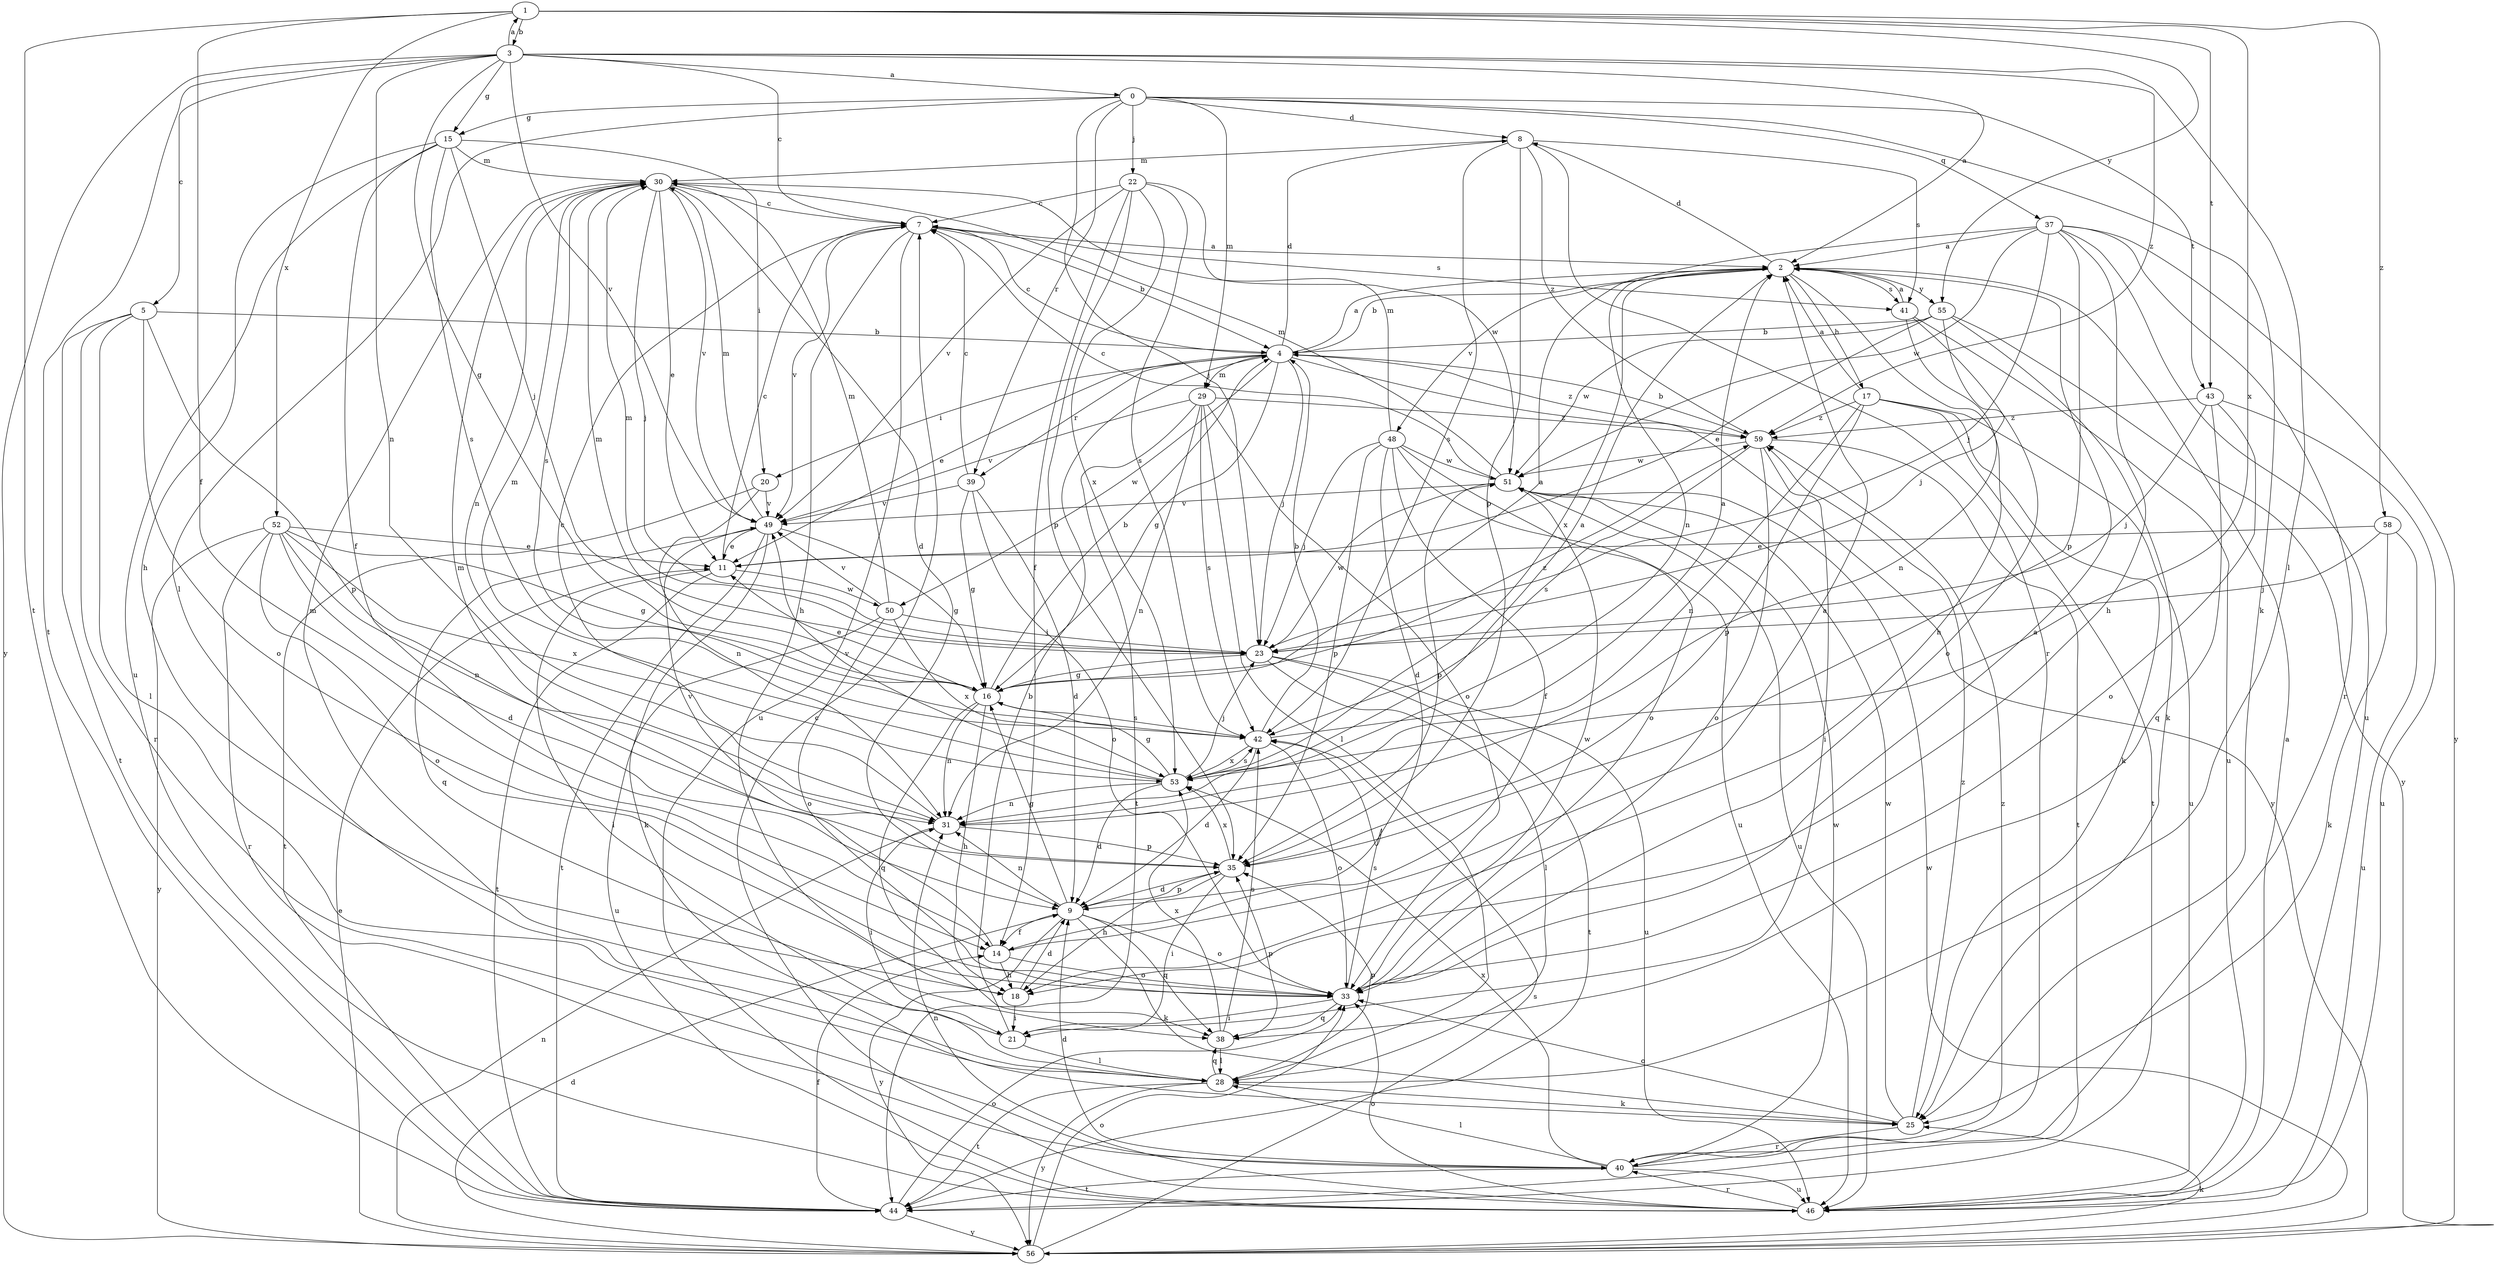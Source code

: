 strict digraph  {
0;
1;
2;
3;
4;
5;
7;
8;
9;
11;
14;
15;
16;
17;
18;
20;
21;
22;
23;
25;
28;
29;
30;
31;
33;
35;
37;
38;
39;
40;
41;
42;
43;
44;
46;
48;
49;
50;
51;
52;
53;
55;
56;
58;
59;
0 -> 8  [label=d];
0 -> 15  [label=g];
0 -> 22  [label=j];
0 -> 23  [label=j];
0 -> 25  [label=k];
0 -> 28  [label=l];
0 -> 29  [label=m];
0 -> 37  [label=q];
0 -> 39  [label=r];
0 -> 43  [label=t];
1 -> 3  [label=b];
1 -> 14  [label=f];
1 -> 43  [label=t];
1 -> 44  [label=t];
1 -> 52  [label=x];
1 -> 53  [label=x];
1 -> 55  [label=y];
1 -> 58  [label=z];
2 -> 4  [label=b];
2 -> 8  [label=d];
2 -> 17  [label=h];
2 -> 18  [label=h];
2 -> 41  [label=s];
2 -> 48  [label=v];
2 -> 53  [label=x];
2 -> 55  [label=y];
3 -> 0  [label=a];
3 -> 1  [label=a];
3 -> 2  [label=a];
3 -> 5  [label=c];
3 -> 7  [label=c];
3 -> 15  [label=g];
3 -> 16  [label=g];
3 -> 28  [label=l];
3 -> 31  [label=n];
3 -> 44  [label=t];
3 -> 49  [label=v];
3 -> 56  [label=y];
3 -> 59  [label=z];
4 -> 2  [label=a];
4 -> 7  [label=c];
4 -> 8  [label=d];
4 -> 11  [label=e];
4 -> 16  [label=g];
4 -> 20  [label=i];
4 -> 23  [label=j];
4 -> 29  [label=m];
4 -> 39  [label=r];
4 -> 50  [label=w];
4 -> 56  [label=y];
4 -> 59  [label=z];
5 -> 4  [label=b];
5 -> 28  [label=l];
5 -> 33  [label=o];
5 -> 35  [label=p];
5 -> 40  [label=r];
5 -> 44  [label=t];
7 -> 2  [label=a];
7 -> 4  [label=b];
7 -> 18  [label=h];
7 -> 41  [label=s];
7 -> 46  [label=u];
7 -> 49  [label=v];
8 -> 30  [label=m];
8 -> 35  [label=p];
8 -> 40  [label=r];
8 -> 41  [label=s];
8 -> 42  [label=s];
8 -> 59  [label=z];
9 -> 14  [label=f];
9 -> 16  [label=g];
9 -> 25  [label=k];
9 -> 31  [label=n];
9 -> 33  [label=o];
9 -> 35  [label=p];
9 -> 38  [label=q];
9 -> 56  [label=y];
11 -> 7  [label=c];
11 -> 28  [label=l];
11 -> 44  [label=t];
11 -> 50  [label=w];
14 -> 2  [label=a];
14 -> 18  [label=h];
14 -> 30  [label=m];
14 -> 33  [label=o];
15 -> 14  [label=f];
15 -> 18  [label=h];
15 -> 20  [label=i];
15 -> 23  [label=j];
15 -> 30  [label=m];
15 -> 42  [label=s];
15 -> 46  [label=u];
16 -> 2  [label=a];
16 -> 4  [label=b];
16 -> 11  [label=e];
16 -> 18  [label=h];
16 -> 30  [label=m];
16 -> 31  [label=n];
16 -> 38  [label=q];
16 -> 42  [label=s];
16 -> 59  [label=z];
17 -> 2  [label=a];
17 -> 25  [label=k];
17 -> 31  [label=n];
17 -> 35  [label=p];
17 -> 44  [label=t];
17 -> 46  [label=u];
17 -> 59  [label=z];
18 -> 9  [label=d];
18 -> 21  [label=i];
20 -> 31  [label=n];
20 -> 44  [label=t];
20 -> 49  [label=v];
21 -> 4  [label=b];
21 -> 28  [label=l];
21 -> 30  [label=m];
22 -> 7  [label=c];
22 -> 14  [label=f];
22 -> 35  [label=p];
22 -> 42  [label=s];
22 -> 49  [label=v];
22 -> 51  [label=w];
22 -> 53  [label=x];
23 -> 16  [label=g];
23 -> 28  [label=l];
23 -> 30  [label=m];
23 -> 44  [label=t];
23 -> 46  [label=u];
23 -> 51  [label=w];
25 -> 33  [label=o];
25 -> 40  [label=r];
25 -> 51  [label=w];
25 -> 59  [label=z];
28 -> 25  [label=k];
28 -> 35  [label=p];
28 -> 38  [label=q];
28 -> 44  [label=t];
28 -> 56  [label=y];
29 -> 28  [label=l];
29 -> 31  [label=n];
29 -> 33  [label=o];
29 -> 42  [label=s];
29 -> 44  [label=t];
29 -> 49  [label=v];
29 -> 59  [label=z];
30 -> 7  [label=c];
30 -> 9  [label=d];
30 -> 11  [label=e];
30 -> 23  [label=j];
30 -> 31  [label=n];
30 -> 42  [label=s];
30 -> 49  [label=v];
31 -> 7  [label=c];
31 -> 21  [label=i];
31 -> 35  [label=p];
33 -> 2  [label=a];
33 -> 21  [label=i];
33 -> 38  [label=q];
33 -> 42  [label=s];
33 -> 51  [label=w];
35 -> 9  [label=d];
35 -> 18  [label=h];
35 -> 21  [label=i];
35 -> 49  [label=v];
35 -> 53  [label=x];
37 -> 2  [label=a];
37 -> 18  [label=h];
37 -> 23  [label=j];
37 -> 31  [label=n];
37 -> 35  [label=p];
37 -> 40  [label=r];
37 -> 46  [label=u];
37 -> 51  [label=w];
37 -> 56  [label=y];
38 -> 28  [label=l];
38 -> 35  [label=p];
38 -> 42  [label=s];
38 -> 53  [label=x];
39 -> 7  [label=c];
39 -> 9  [label=d];
39 -> 16  [label=g];
39 -> 33  [label=o];
39 -> 49  [label=v];
40 -> 9  [label=d];
40 -> 28  [label=l];
40 -> 44  [label=t];
40 -> 46  [label=u];
40 -> 51  [label=w];
40 -> 53  [label=x];
40 -> 59  [label=z];
41 -> 2  [label=a];
41 -> 31  [label=n];
41 -> 33  [label=o];
41 -> 46  [label=u];
42 -> 2  [label=a];
42 -> 4  [label=b];
42 -> 9  [label=d];
42 -> 33  [label=o];
42 -> 53  [label=x];
43 -> 23  [label=j];
43 -> 33  [label=o];
43 -> 38  [label=q];
43 -> 46  [label=u];
43 -> 59  [label=z];
44 -> 14  [label=f];
44 -> 33  [label=o];
44 -> 56  [label=y];
46 -> 2  [label=a];
46 -> 7  [label=c];
46 -> 31  [label=n];
46 -> 33  [label=o];
46 -> 40  [label=r];
48 -> 9  [label=d];
48 -> 14  [label=f];
48 -> 23  [label=j];
48 -> 30  [label=m];
48 -> 33  [label=o];
48 -> 35  [label=p];
48 -> 46  [label=u];
48 -> 51  [label=w];
49 -> 11  [label=e];
49 -> 16  [label=g];
49 -> 25  [label=k];
49 -> 30  [label=m];
49 -> 38  [label=q];
49 -> 44  [label=t];
50 -> 23  [label=j];
50 -> 30  [label=m];
50 -> 33  [label=o];
50 -> 46  [label=u];
50 -> 49  [label=v];
50 -> 53  [label=x];
51 -> 7  [label=c];
51 -> 30  [label=m];
51 -> 35  [label=p];
51 -> 46  [label=u];
51 -> 49  [label=v];
52 -> 9  [label=d];
52 -> 11  [label=e];
52 -> 16  [label=g];
52 -> 31  [label=n];
52 -> 33  [label=o];
52 -> 40  [label=r];
52 -> 53  [label=x];
52 -> 56  [label=y];
53 -> 2  [label=a];
53 -> 9  [label=d];
53 -> 16  [label=g];
53 -> 23  [label=j];
53 -> 30  [label=m];
53 -> 31  [label=n];
53 -> 42  [label=s];
53 -> 49  [label=v];
55 -> 4  [label=b];
55 -> 11  [label=e];
55 -> 23  [label=j];
55 -> 25  [label=k];
55 -> 51  [label=w];
55 -> 56  [label=y];
56 -> 9  [label=d];
56 -> 11  [label=e];
56 -> 25  [label=k];
56 -> 31  [label=n];
56 -> 33  [label=o];
56 -> 42  [label=s];
56 -> 51  [label=w];
58 -> 11  [label=e];
58 -> 23  [label=j];
58 -> 25  [label=k];
58 -> 46  [label=u];
59 -> 4  [label=b];
59 -> 21  [label=i];
59 -> 33  [label=o];
59 -> 42  [label=s];
59 -> 44  [label=t];
59 -> 51  [label=w];
}
